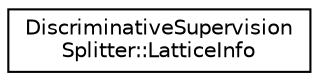 digraph "Graphical Class Hierarchy"
{
  edge [fontname="Helvetica",fontsize="10",labelfontname="Helvetica",labelfontsize="10"];
  node [fontname="Helvetica",fontsize="10",shape=record];
  rankdir="LR";
  Node0 [label="DiscriminativeSupervision\lSplitter::LatticeInfo",height=0.2,width=0.4,color="black", fillcolor="white", style="filled",URL="$structkaldi_1_1discriminative_1_1DiscriminativeSupervisionSplitter_1_1LatticeInfo.html"];
}
